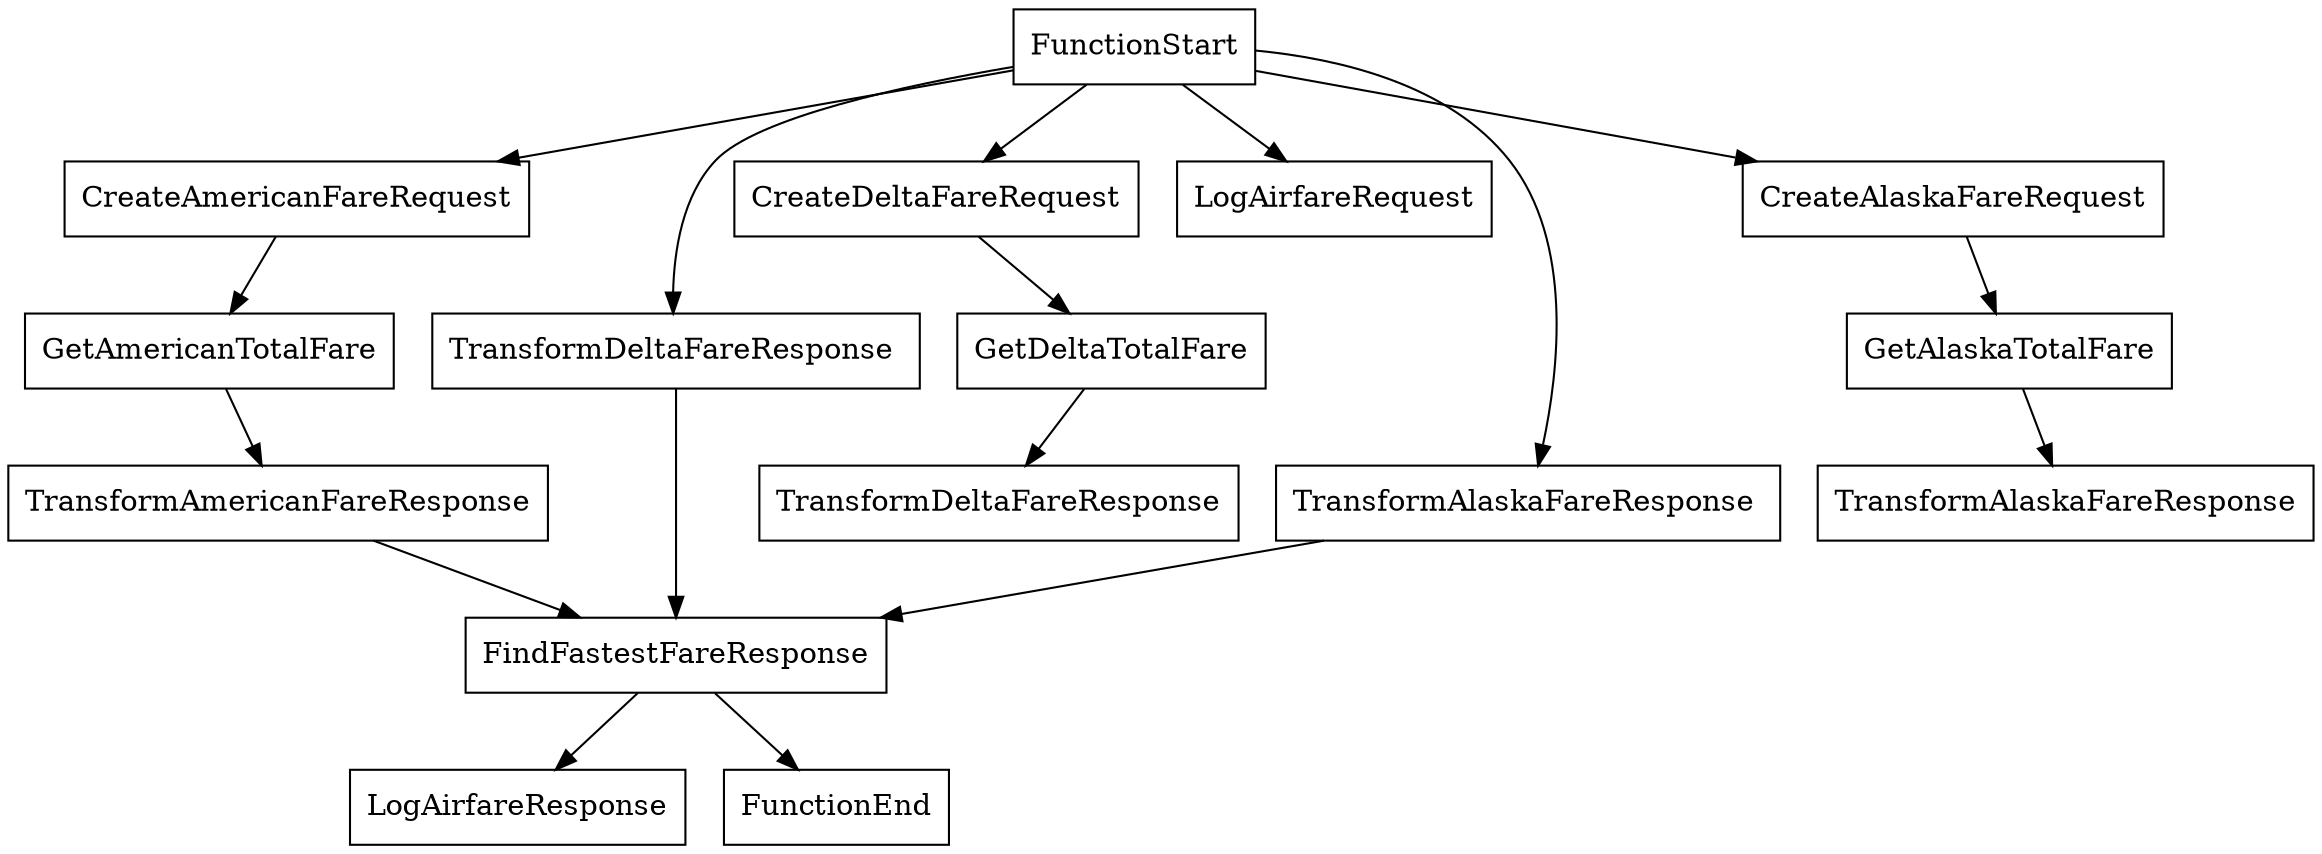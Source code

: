 digraph "DataflowGraph" {
node [shape=record];
"CreateAmericanFareRequest" -> "GetAmericanTotalFare";
"GetDeltaTotalFare" -> "TransformDeltaFareResponse";
"TransformDeltaFareResponse " -> "FindFastestFareResponse";
"CreateDeltaFareRequest" -> "GetDeltaTotalFare";
"GetAmericanTotalFare" -> "TransformAmericanFareResponse";
"FindFastestFareResponse" -> "LogAirfareResponse";
"FindFastestFareResponse" -> "FunctionEnd";
"GetAlaskaTotalFare" -> "TransformAlaskaFareResponse";
"FunctionStart" -> "CreateAmericanFareRequest";
"FunctionStart" -> "LogAirfareRequest";
"FunctionStart" -> "TransformAlaskaFareResponse ";
"FunctionStart" -> "TransformDeltaFareResponse ";
"FunctionStart" -> "CreateDeltaFareRequest";
"FunctionStart" -> "CreateAlaskaFareRequest";
"TransformAlaskaFareResponse " -> "FindFastestFareResponse";
"TransformAmericanFareResponse" -> "FindFastestFareResponse";
"CreateAlaskaFareRequest" -> "GetAlaskaTotalFare";
}
